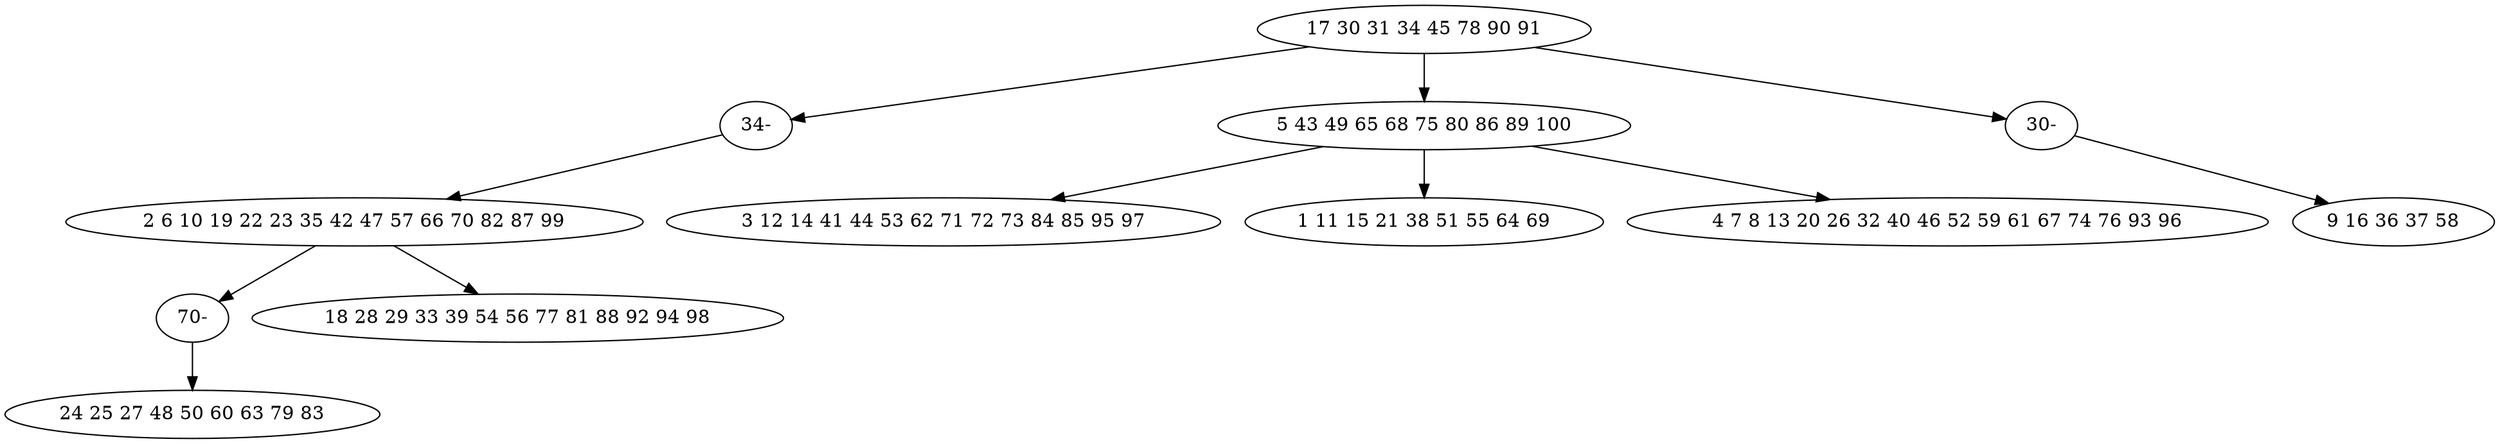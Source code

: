 digraph true_tree {
	"0" -> "10"
	"0" -> "2"
	"1" -> "11"
	"2" -> "4"
	"2" -> "5"
	"1" -> "6"
	"0" -> "9"
	"2" -> "8"
	"9" -> "7"
	"10" -> "1"
	"11" -> "3"
	"0" [label="17 30 31 34 45 78 90 91"];
	"1" [label="2 6 10 19 22 23 35 42 47 57 66 70 82 87 99"];
	"2" [label="5 43 49 65 68 75 80 86 89 100"];
	"3" [label="24 25 27 48 50 60 63 79 83"];
	"4" [label="3 12 14 41 44 53 62 71 72 73 84 85 95 97"];
	"5" [label="1 11 15 21 38 51 55 64 69"];
	"6" [label="18 28 29 33 39 54 56 77 81 88 92 94 98"];
	"7" [label="9 16 36 37 58"];
	"8" [label="4 7 8 13 20 26 32 40 46 52 59 61 67 74 76 93 96"];
	"9" [label="30-"];
	"10" [label="34-"];
	"11" [label="70-"];
}

